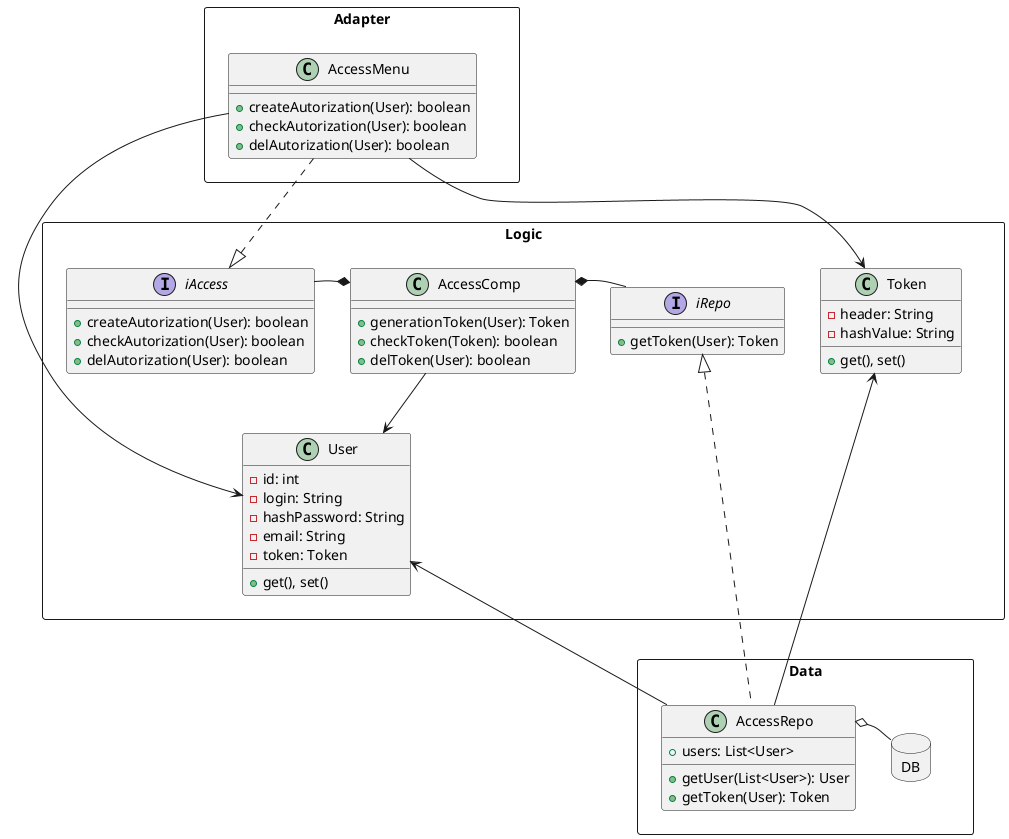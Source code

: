 @startuml Marketplace

package "Adapter" <<Rectangle>> {
    class AccessMenu {
         + createAutorization(User): boolean
        + checkAutorization(User): boolean
        + delAutorization(User): boolean
    }
}

package "Logic" <<Rectangle>> {
    class User {
        - id: int
        - login: String
        - hashPassword: String
        - email: String
        - token: Token
        + get(), set()

    }

    interface iAccess {
        + createAutorization(User): boolean
        + checkAutorization(User): boolean
        + delAutorization(User): boolean
    }

    class AccessComp {
        
        + generationToken(User): Token
        + checkToken(Token): boolean
        + delToken(User): boolean

    }

    interface iRepo {
        + getToken(User): Token
    }

    class Token {
        - header: String
        - hashValue: String
        + get(), set()
    }
}

package "Data" <<Rectangle>> {
    class AccessRepo {
        + users: List<User>
        + getUser(List<User>): User
        + getToken(User): Token

    }

    package "DB" <<database>> {

    }
}


Adapter -[hidden]- Logic
AccessRepo -[hidden] "DB"

iAccess -[hidden] AccessComp
AccessComp -[hidden] iRepo
iAccess -[hidden]- User
iRepo -[hidden] Token

AccessMenu ..|> iAccess
AccessMenu --> User
iAccess --* AccessComp
AccessComp *-- iRepo
AccessComp --> User
AccessMenu --> Token
Logic -[hidden]- Data
User <-- AccessRepo
Token <-- AccessRepo
iRepo <|.. AccessRepo
AccessRepo o-- "DB"

@enduml